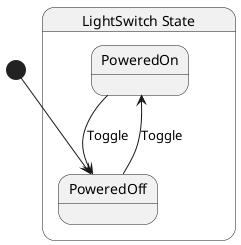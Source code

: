 @startuml LightSwitch
state "LightSwitch State" as Chickensoft_LogicBlocks_Tests_Examples_Misc_LightSwitch_State {
  state "PoweredOn" as Chickensoft_LogicBlocks_Tests_Examples_Misc_LightSwitch_State_PoweredOn
  state "PoweredOff" as Chickensoft_LogicBlocks_Tests_Examples_Misc_LightSwitch_State_PoweredOff
}

Chickensoft_LogicBlocks_Tests_Examples_Misc_LightSwitch_State_PoweredOff --> Chickensoft_LogicBlocks_Tests_Examples_Misc_LightSwitch_State_PoweredOn : Toggle
Chickensoft_LogicBlocks_Tests_Examples_Misc_LightSwitch_State_PoweredOn --> Chickensoft_LogicBlocks_Tests_Examples_Misc_LightSwitch_State_PoweredOff : Toggle
[*] --> Chickensoft_LogicBlocks_Tests_Examples_Misc_LightSwitch_State_PoweredOff
@enduml